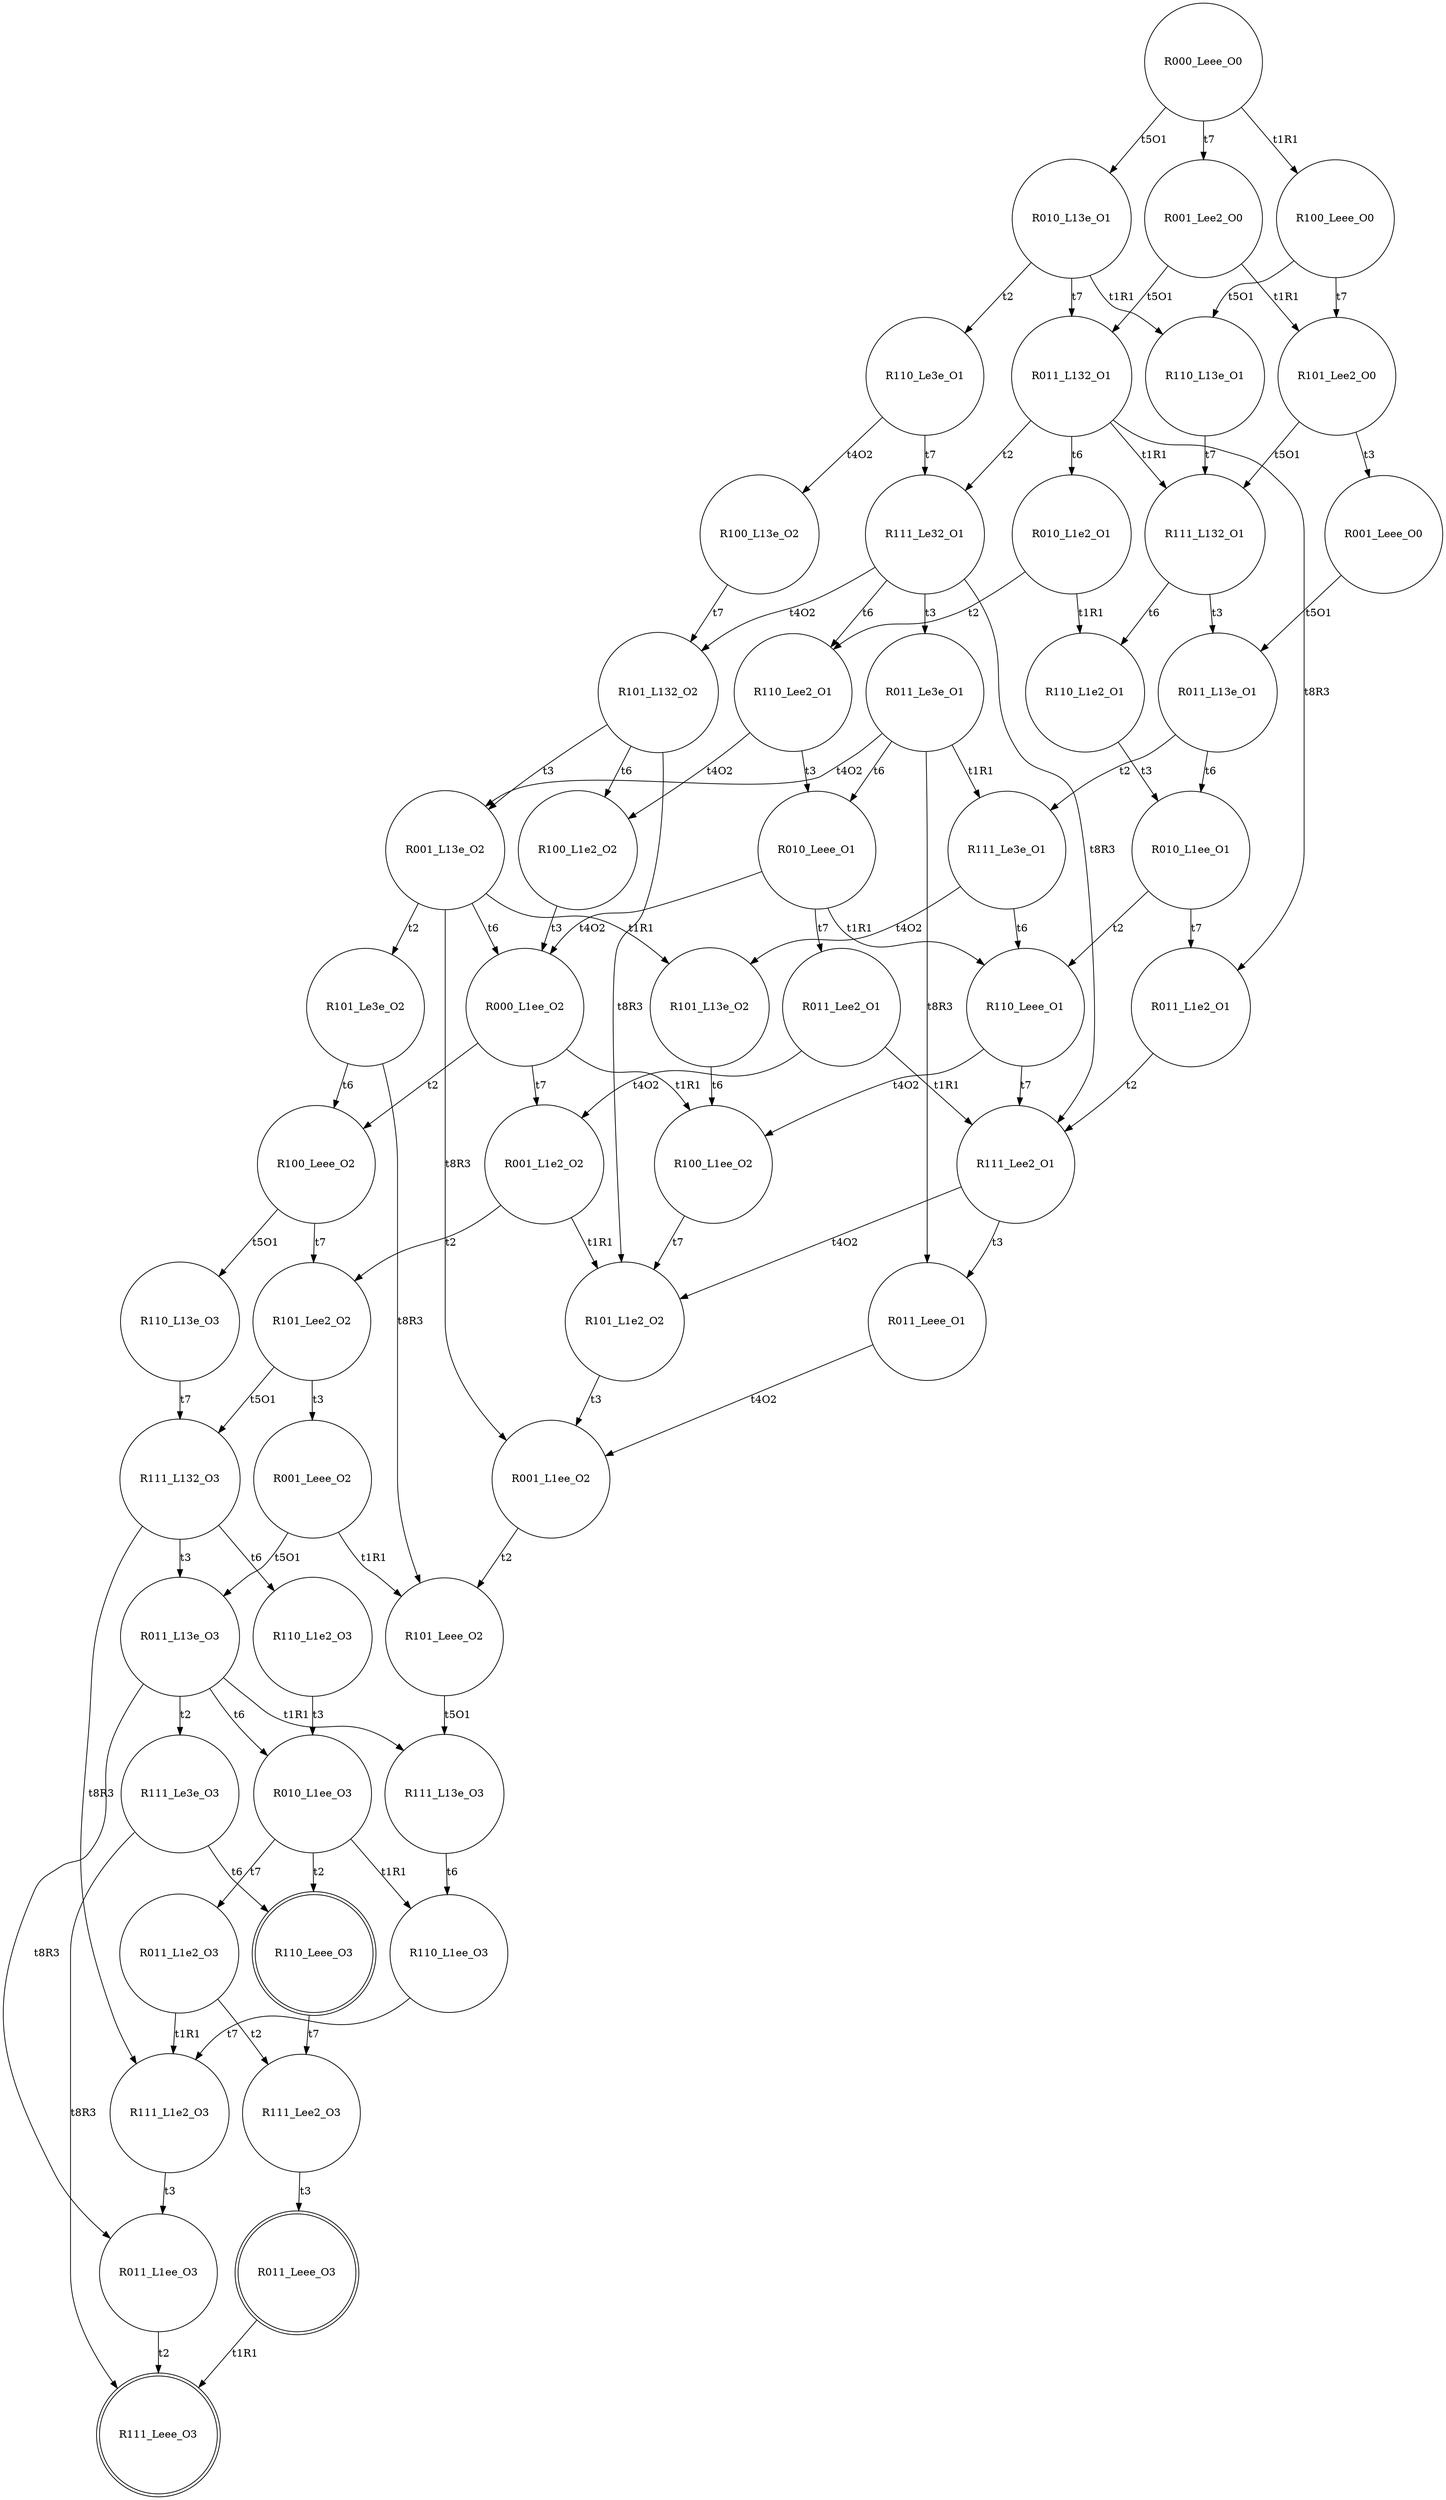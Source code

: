 digraph SCi {
node [shape=circle]; R000_Leee_O0 ;
node [shape=circle]; R100_Leee_O0 ;
node [shape=circle]; R110_L13e_O1 ;
node [shape=circle]; R111_L132_O1 ;
node [shape=circle]; R011_L13e_O1 ;
node [shape=circle]; R111_Le3e_O1 ;
node [shape=circle]; R101_L13e_O2 ;
node [shape=circle]; R100_L1ee_O2 ;
node [shape=circle]; R101_L1e2_O2 ;
node [shape=circle]; R001_L1ee_O2 ;
node [shape=circle]; R101_Leee_O2 ;
node [shape=circle]; R111_L13e_O3 ;
node [shape=circle]; R110_L1ee_O3 ;
node [shape=circle]; R111_L1e2_O3 ;
node [shape=circle]; R011_L1ee_O3 ;
node [shape=doublecircle]; R111_Leee_O3 ;
node [shape=circle]; R110_Leee_O1 ;
node [shape=circle]; R111_Lee2_O1 ;
node [shape=circle]; R011_Leee_O1 ;
node [shape=circle]; R010_L1ee_O1 ;
node [shape=circle]; R011_L1e2_O1 ;
node [shape=circle]; R110_L1e2_O1 ;
node [shape=circle]; R101_Lee2_O0 ;
node [shape=circle]; R001_Leee_O0 ;
node [shape=circle]; R010_L13e_O1 ;
node [shape=circle]; R110_Le3e_O1 ;
node [shape=circle]; R100_L13e_O2 ;
node [shape=circle]; R101_L132_O2 ;
node [shape=circle]; R001_L13e_O2 ;
node [shape=circle]; R101_Le3e_O2 ;
node [shape=circle]; R100_Leee_O2 ;
node [shape=circle]; R110_L13e_O3 ;
node [shape=circle]; R111_L132_O3 ;
node [shape=circle]; R011_L13e_O3 ;
node [shape=circle]; R111_Le3e_O3 ;
node [shape=doublecircle]; R110_Leee_O3 ;
node [shape=circle]; R111_Lee2_O3 ;
node [shape=doublecircle]; R011_Leee_O3 ;
node [shape=circle]; R010_L1ee_O3 ;
node [shape=circle]; R011_L1e2_O3 ;
node [shape=circle]; R110_L1e2_O3 ;
node [shape=circle]; R101_Lee2_O2 ;
node [shape=circle]; R001_Leee_O2 ;
node [shape=circle]; R000_L1ee_O2 ;
node [shape=circle]; R001_L1e2_O2 ;
node [shape=circle]; R100_L1e2_O2 ;
node [shape=circle]; R111_Le32_O1 ;
node [shape=circle]; R011_Le3e_O1 ;
node [shape=circle]; R010_Leee_O1 ;
node [shape=circle]; R011_Lee2_O1 ;
node [shape=circle]; R110_Lee2_O1 ;
node [shape=circle]; R011_L132_O1 ;
node [shape=circle]; R010_L1e2_O1 ;
node [shape=circle]; R001_Lee2_O0 ;
R000_Leee_O0 -> R001_Lee2_O0 [label=t7]
R000_Leee_O0 -> R010_L13e_O1 [label=t5O1]
R000_Leee_O0 -> R100_Leee_O0 [label=t1R1]
R100_Leee_O0 -> R101_Lee2_O0 [label=t7]
R100_Leee_O0 -> R110_L13e_O1 [label=t5O1]
R110_L13e_O1 -> R111_L132_O1 [label=t7]
R111_L132_O1 -> R110_L1e2_O1 [label=t6]
R111_L132_O1 -> R011_L13e_O1 [label=t3]
R011_L13e_O1 -> R010_L1ee_O1 [label=t6]
R011_L13e_O1 -> R111_Le3e_O1 [label=t2]
R111_Le3e_O1 -> R110_Leee_O1 [label=t6]
R111_Le3e_O1 -> R101_L13e_O2 [label=t4O2]
R101_L13e_O2 -> R100_L1ee_O2 [label=t6]
R100_L1ee_O2 -> R101_L1e2_O2 [label=t7]
R101_L1e2_O2 -> R001_L1ee_O2 [label=t3]
R001_L1ee_O2 -> R101_Leee_O2 [label=t2]
R101_Leee_O2 -> R111_L13e_O3 [label=t5O1]
R111_L13e_O3 -> R110_L1ee_O3 [label=t6]
R110_L1ee_O3 -> R111_L1e2_O3 [label=t7]
R111_L1e2_O3 -> R011_L1ee_O3 [label=t3]
R011_L1ee_O3 -> R111_Leee_O3 [label=t2]
R110_Leee_O1 -> R111_Lee2_O1 [label=t7]
R110_Leee_O1 -> R100_L1ee_O2 [label=t4O2]
R111_Lee2_O1 -> R101_L1e2_O2 [label=t4O2]
R111_Lee2_O1 -> R011_Leee_O1 [label=t3]
R011_Leee_O1 -> R001_L1ee_O2 [label=t4O2]
R010_L1ee_O1 -> R011_L1e2_O1 [label=t7]
R010_L1ee_O1 -> R110_Leee_O1 [label=t2]
R011_L1e2_O1 -> R111_Lee2_O1 [label=t2]
R110_L1e2_O1 -> R010_L1ee_O1 [label=t3]
R101_Lee2_O0 -> R111_L132_O1 [label=t5O1]
R101_Lee2_O0 -> R001_Leee_O0 [label=t3]
R001_Leee_O0 -> R011_L13e_O1 [label=t5O1]
R010_L13e_O1 -> R011_L132_O1 [label=t7]
R010_L13e_O1 -> R110_Le3e_O1 [label=t2]
R010_L13e_O1 -> R110_L13e_O1 [label=t1R1]
R110_Le3e_O1 -> R111_Le32_O1 [label=t7]
R110_Le3e_O1 -> R100_L13e_O2 [label=t4O2]
R100_L13e_O2 -> R101_L132_O2 [label=t7]
R101_L132_O2 -> R101_L1e2_O2 [label=t8R3]
R101_L132_O2 -> R100_L1e2_O2 [label=t6]
R101_L132_O2 -> R001_L13e_O2 [label=t3]
R001_L13e_O2 -> R001_L1ee_O2 [label=t8R3]
R001_L13e_O2 -> R000_L1ee_O2 [label=t6]
R001_L13e_O2 -> R101_Le3e_O2 [label=t2]
R001_L13e_O2 -> R101_L13e_O2 [label=t1R1]
R101_Le3e_O2 -> R101_Leee_O2 [label=t8R3]
R101_Le3e_O2 -> R100_Leee_O2 [label=t6]
R100_Leee_O2 -> R101_Lee2_O2 [label=t7]
R100_Leee_O2 -> R110_L13e_O3 [label=t5O1]
R110_L13e_O3 -> R111_L132_O3 [label=t7]
R111_L132_O3 -> R111_L1e2_O3 [label=t8R3]
R111_L132_O3 -> R110_L1e2_O3 [label=t6]
R111_L132_O3 -> R011_L13e_O3 [label=t3]
R011_L13e_O3 -> R011_L1ee_O3 [label=t8R3]
R011_L13e_O3 -> R010_L1ee_O3 [label=t6]
R011_L13e_O3 -> R111_Le3e_O3 [label=t2]
R011_L13e_O3 -> R111_L13e_O3 [label=t1R1]
R111_Le3e_O3 -> R111_Leee_O3 [label=t8R3]
R111_Le3e_O3 -> R110_Leee_O3 [label=t6]
R110_Leee_O3 -> R111_Lee2_O3 [label=t7]
R111_Lee2_O3 -> R011_Leee_O3 [label=t3]
R011_Leee_O3 -> R111_Leee_O3 [label=t1R1]
R010_L1ee_O3 -> R011_L1e2_O3 [label=t7]
R010_L1ee_O3 -> R110_Leee_O3 [label=t2]
R010_L1ee_O3 -> R110_L1ee_O3 [label=t1R1]
R011_L1e2_O3 -> R111_Lee2_O3 [label=t2]
R011_L1e2_O3 -> R111_L1e2_O3 [label=t1R1]
R110_L1e2_O3 -> R010_L1ee_O3 [label=t3]
R101_Lee2_O2 -> R111_L132_O3 [label=t5O1]
R101_Lee2_O2 -> R001_Leee_O2 [label=t3]
R001_Leee_O2 -> R011_L13e_O3 [label=t5O1]
R001_Leee_O2 -> R101_Leee_O2 [label=t1R1]
R000_L1ee_O2 -> R001_L1e2_O2 [label=t7]
R000_L1ee_O2 -> R100_Leee_O2 [label=t2]
R000_L1ee_O2 -> R100_L1ee_O2 [label=t1R1]
R001_L1e2_O2 -> R101_Lee2_O2 [label=t2]
R001_L1e2_O2 -> R101_L1e2_O2 [label=t1R1]
R100_L1e2_O2 -> R000_L1ee_O2 [label=t3]
R111_Le32_O1 -> R111_Lee2_O1 [label=t8R3]
R111_Le32_O1 -> R110_Lee2_O1 [label=t6]
R111_Le32_O1 -> R101_L132_O2 [label=t4O2]
R111_Le32_O1 -> R011_Le3e_O1 [label=t3]
R011_Le3e_O1 -> R011_Leee_O1 [label=t8R3]
R011_Le3e_O1 -> R010_Leee_O1 [label=t6]
R011_Le3e_O1 -> R001_L13e_O2 [label=t4O2]
R011_Le3e_O1 -> R111_Le3e_O1 [label=t1R1]
R010_Leee_O1 -> R011_Lee2_O1 [label=t7]
R010_Leee_O1 -> R000_L1ee_O2 [label=t4O2]
R010_Leee_O1 -> R110_Leee_O1 [label=t1R1]
R011_Lee2_O1 -> R001_L1e2_O2 [label=t4O2]
R011_Lee2_O1 -> R111_Lee2_O1 [label=t1R1]
R110_Lee2_O1 -> R100_L1e2_O2 [label=t4O2]
R110_Lee2_O1 -> R010_Leee_O1 [label=t3]
R011_L132_O1 -> R011_L1e2_O1 [label=t8R3]
R011_L132_O1 -> R010_L1e2_O1 [label=t6]
R011_L132_O1 -> R111_Le32_O1 [label=t2]
R011_L132_O1 -> R111_L132_O1 [label=t1R1]
R010_L1e2_O1 -> R110_Lee2_O1 [label=t2]
R010_L1e2_O1 -> R110_L1e2_O1 [label=t1R1]
R001_Lee2_O0 -> R011_L132_O1 [label=t5O1]
R001_Lee2_O0 -> R101_Lee2_O0 [label=t1R1]
}